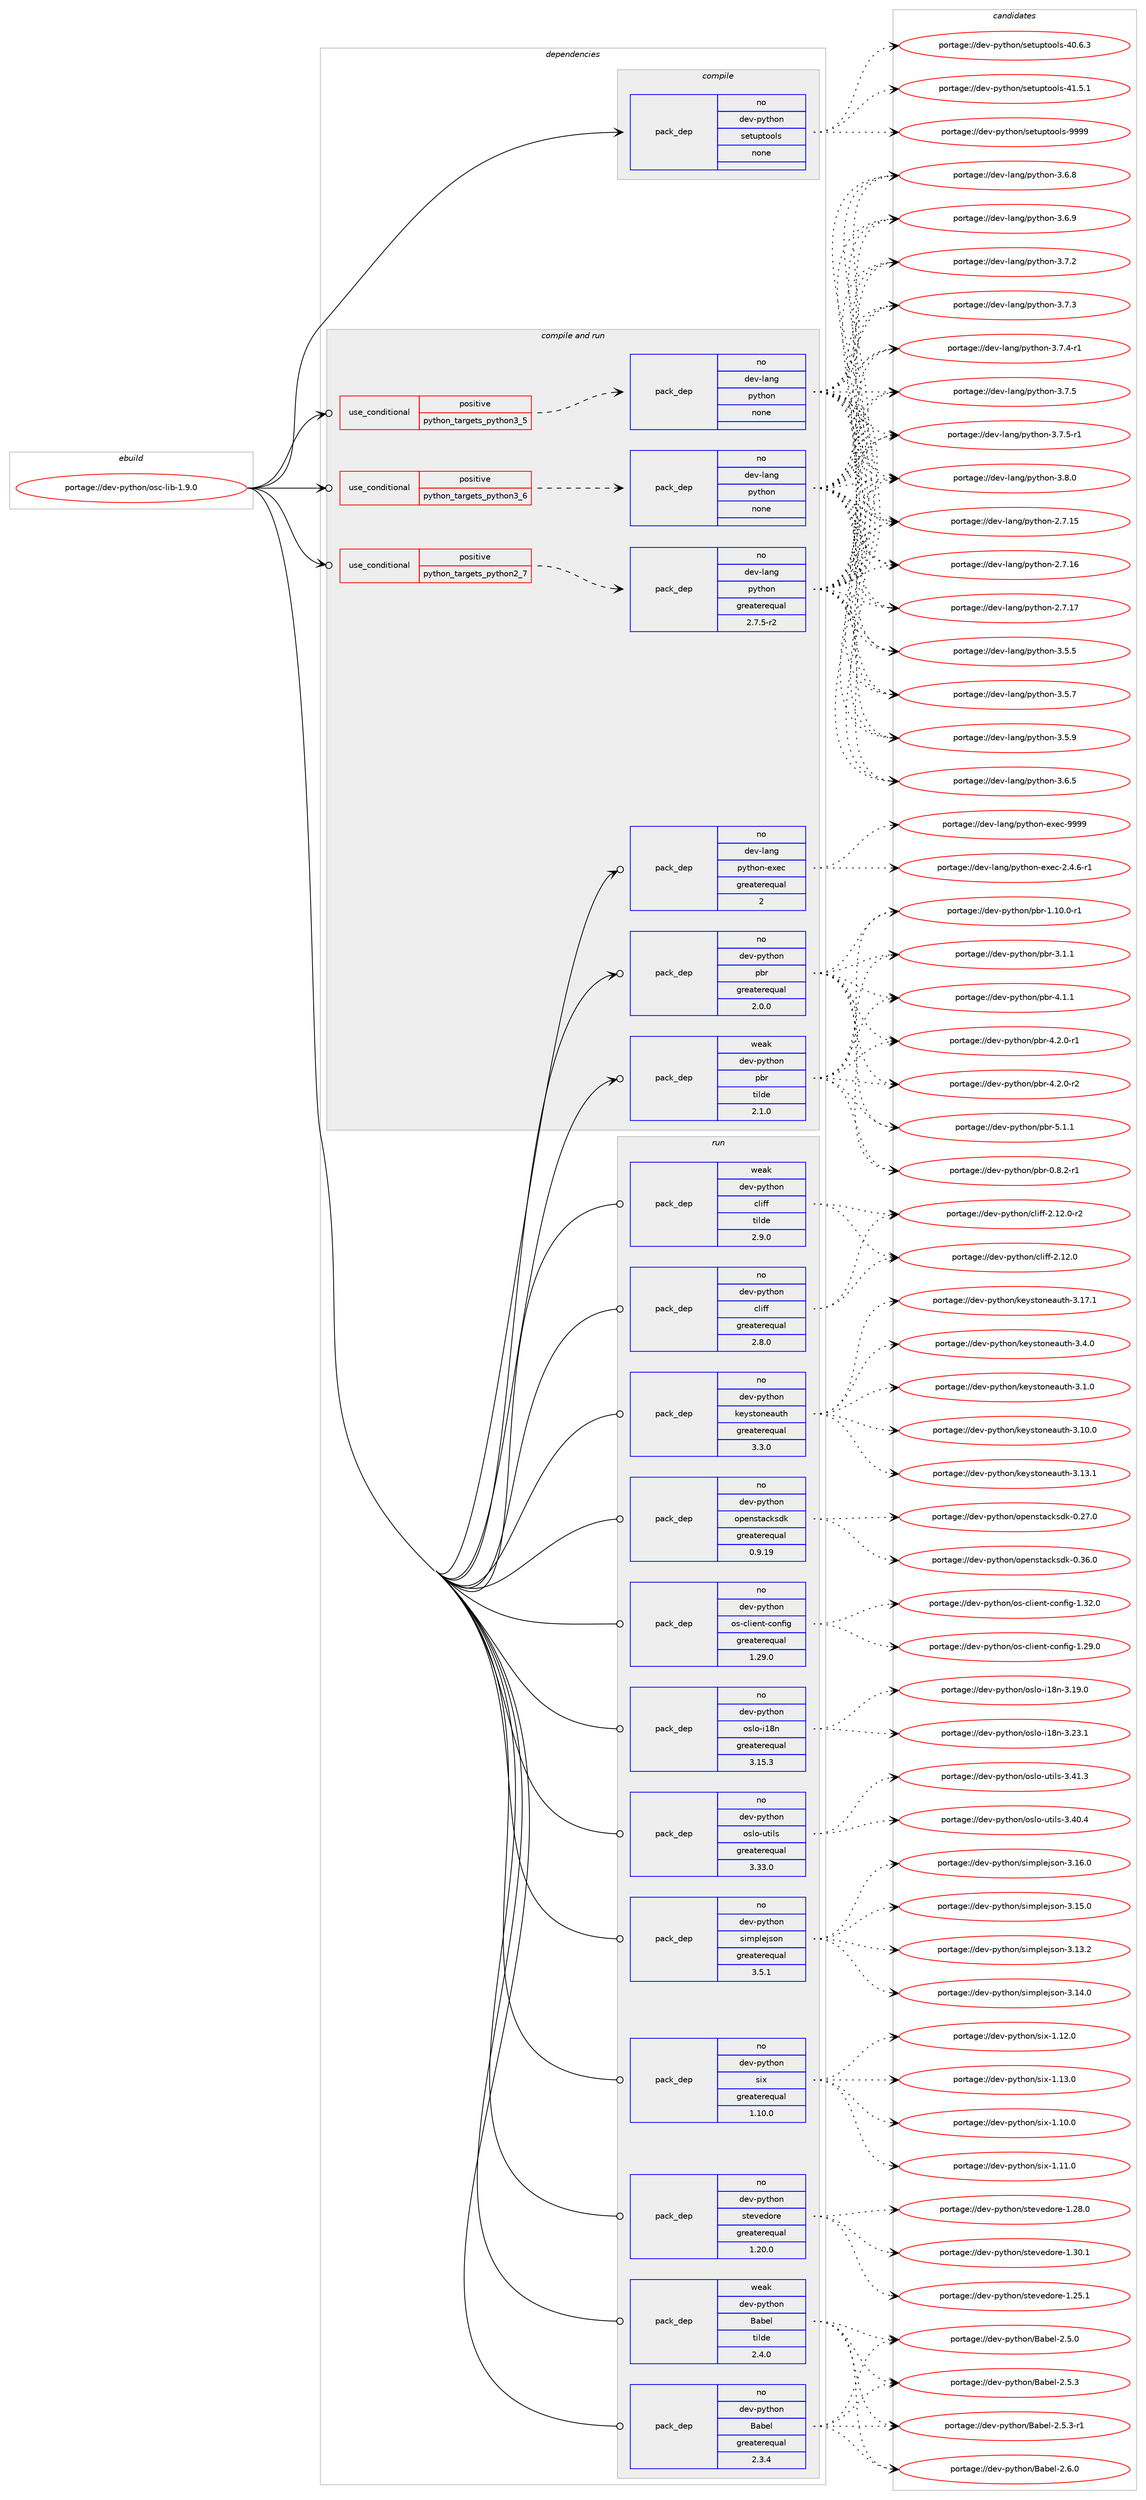 digraph prolog {

# *************
# Graph options
# *************

newrank=true;
concentrate=true;
compound=true;
graph [rankdir=LR,fontname=Helvetica,fontsize=10,ranksep=1.5];#, ranksep=2.5, nodesep=0.2];
edge  [arrowhead=vee];
node  [fontname=Helvetica,fontsize=10];

# **********
# The ebuild
# **********

subgraph cluster_leftcol {
color=gray;
rank=same;
label=<<i>ebuild</i>>;
id [label="portage://dev-python/osc-lib-1.9.0", color=red, width=4, href="../dev-python/osc-lib-1.9.0.svg"];
}

# ****************
# The dependencies
# ****************

subgraph cluster_midcol {
color=gray;
label=<<i>dependencies</i>>;
subgraph cluster_compile {
fillcolor="#eeeeee";
style=filled;
label=<<i>compile</i>>;
subgraph pack117120 {
dependency153430 [label=<<TABLE BORDER="0" CELLBORDER="1" CELLSPACING="0" CELLPADDING="4" WIDTH="220"><TR><TD ROWSPAN="6" CELLPADDING="30">pack_dep</TD></TR><TR><TD WIDTH="110">no</TD></TR><TR><TD>dev-python</TD></TR><TR><TD>setuptools</TD></TR><TR><TD>none</TD></TR><TR><TD></TD></TR></TABLE>>, shape=none, color=blue];
}
id:e -> dependency153430:w [weight=20,style="solid",arrowhead="vee"];
}
subgraph cluster_compileandrun {
fillcolor="#eeeeee";
style=filled;
label=<<i>compile and run</i>>;
subgraph cond32979 {
dependency153431 [label=<<TABLE BORDER="0" CELLBORDER="1" CELLSPACING="0" CELLPADDING="4"><TR><TD ROWSPAN="3" CELLPADDING="10">use_conditional</TD></TR><TR><TD>positive</TD></TR><TR><TD>python_targets_python2_7</TD></TR></TABLE>>, shape=none, color=red];
subgraph pack117121 {
dependency153432 [label=<<TABLE BORDER="0" CELLBORDER="1" CELLSPACING="0" CELLPADDING="4" WIDTH="220"><TR><TD ROWSPAN="6" CELLPADDING="30">pack_dep</TD></TR><TR><TD WIDTH="110">no</TD></TR><TR><TD>dev-lang</TD></TR><TR><TD>python</TD></TR><TR><TD>greaterequal</TD></TR><TR><TD>2.7.5-r2</TD></TR></TABLE>>, shape=none, color=blue];
}
dependency153431:e -> dependency153432:w [weight=20,style="dashed",arrowhead="vee"];
}
id:e -> dependency153431:w [weight=20,style="solid",arrowhead="odotvee"];
subgraph cond32980 {
dependency153433 [label=<<TABLE BORDER="0" CELLBORDER="1" CELLSPACING="0" CELLPADDING="4"><TR><TD ROWSPAN="3" CELLPADDING="10">use_conditional</TD></TR><TR><TD>positive</TD></TR><TR><TD>python_targets_python3_5</TD></TR></TABLE>>, shape=none, color=red];
subgraph pack117122 {
dependency153434 [label=<<TABLE BORDER="0" CELLBORDER="1" CELLSPACING="0" CELLPADDING="4" WIDTH="220"><TR><TD ROWSPAN="6" CELLPADDING="30">pack_dep</TD></TR><TR><TD WIDTH="110">no</TD></TR><TR><TD>dev-lang</TD></TR><TR><TD>python</TD></TR><TR><TD>none</TD></TR><TR><TD></TD></TR></TABLE>>, shape=none, color=blue];
}
dependency153433:e -> dependency153434:w [weight=20,style="dashed",arrowhead="vee"];
}
id:e -> dependency153433:w [weight=20,style="solid",arrowhead="odotvee"];
subgraph cond32981 {
dependency153435 [label=<<TABLE BORDER="0" CELLBORDER="1" CELLSPACING="0" CELLPADDING="4"><TR><TD ROWSPAN="3" CELLPADDING="10">use_conditional</TD></TR><TR><TD>positive</TD></TR><TR><TD>python_targets_python3_6</TD></TR></TABLE>>, shape=none, color=red];
subgraph pack117123 {
dependency153436 [label=<<TABLE BORDER="0" CELLBORDER="1" CELLSPACING="0" CELLPADDING="4" WIDTH="220"><TR><TD ROWSPAN="6" CELLPADDING="30">pack_dep</TD></TR><TR><TD WIDTH="110">no</TD></TR><TR><TD>dev-lang</TD></TR><TR><TD>python</TD></TR><TR><TD>none</TD></TR><TR><TD></TD></TR></TABLE>>, shape=none, color=blue];
}
dependency153435:e -> dependency153436:w [weight=20,style="dashed",arrowhead="vee"];
}
id:e -> dependency153435:w [weight=20,style="solid",arrowhead="odotvee"];
subgraph pack117124 {
dependency153437 [label=<<TABLE BORDER="0" CELLBORDER="1" CELLSPACING="0" CELLPADDING="4" WIDTH="220"><TR><TD ROWSPAN="6" CELLPADDING="30">pack_dep</TD></TR><TR><TD WIDTH="110">no</TD></TR><TR><TD>dev-lang</TD></TR><TR><TD>python-exec</TD></TR><TR><TD>greaterequal</TD></TR><TR><TD>2</TD></TR></TABLE>>, shape=none, color=blue];
}
id:e -> dependency153437:w [weight=20,style="solid",arrowhead="odotvee"];
subgraph pack117125 {
dependency153438 [label=<<TABLE BORDER="0" CELLBORDER="1" CELLSPACING="0" CELLPADDING="4" WIDTH="220"><TR><TD ROWSPAN="6" CELLPADDING="30">pack_dep</TD></TR><TR><TD WIDTH="110">no</TD></TR><TR><TD>dev-python</TD></TR><TR><TD>pbr</TD></TR><TR><TD>greaterequal</TD></TR><TR><TD>2.0.0</TD></TR></TABLE>>, shape=none, color=blue];
}
id:e -> dependency153438:w [weight=20,style="solid",arrowhead="odotvee"];
subgraph pack117126 {
dependency153439 [label=<<TABLE BORDER="0" CELLBORDER="1" CELLSPACING="0" CELLPADDING="4" WIDTH="220"><TR><TD ROWSPAN="6" CELLPADDING="30">pack_dep</TD></TR><TR><TD WIDTH="110">weak</TD></TR><TR><TD>dev-python</TD></TR><TR><TD>pbr</TD></TR><TR><TD>tilde</TD></TR><TR><TD>2.1.0</TD></TR></TABLE>>, shape=none, color=blue];
}
id:e -> dependency153439:w [weight=20,style="solid",arrowhead="odotvee"];
}
subgraph cluster_run {
fillcolor="#eeeeee";
style=filled;
label=<<i>run</i>>;
subgraph pack117127 {
dependency153440 [label=<<TABLE BORDER="0" CELLBORDER="1" CELLSPACING="0" CELLPADDING="4" WIDTH="220"><TR><TD ROWSPAN="6" CELLPADDING="30">pack_dep</TD></TR><TR><TD WIDTH="110">no</TD></TR><TR><TD>dev-python</TD></TR><TR><TD>Babel</TD></TR><TR><TD>greaterequal</TD></TR><TR><TD>2.3.4</TD></TR></TABLE>>, shape=none, color=blue];
}
id:e -> dependency153440:w [weight=20,style="solid",arrowhead="odot"];
subgraph pack117128 {
dependency153441 [label=<<TABLE BORDER="0" CELLBORDER="1" CELLSPACING="0" CELLPADDING="4" WIDTH="220"><TR><TD ROWSPAN="6" CELLPADDING="30">pack_dep</TD></TR><TR><TD WIDTH="110">no</TD></TR><TR><TD>dev-python</TD></TR><TR><TD>cliff</TD></TR><TR><TD>greaterequal</TD></TR><TR><TD>2.8.0</TD></TR></TABLE>>, shape=none, color=blue];
}
id:e -> dependency153441:w [weight=20,style="solid",arrowhead="odot"];
subgraph pack117129 {
dependency153442 [label=<<TABLE BORDER="0" CELLBORDER="1" CELLSPACING="0" CELLPADDING="4" WIDTH="220"><TR><TD ROWSPAN="6" CELLPADDING="30">pack_dep</TD></TR><TR><TD WIDTH="110">no</TD></TR><TR><TD>dev-python</TD></TR><TR><TD>keystoneauth</TD></TR><TR><TD>greaterequal</TD></TR><TR><TD>3.3.0</TD></TR></TABLE>>, shape=none, color=blue];
}
id:e -> dependency153442:w [weight=20,style="solid",arrowhead="odot"];
subgraph pack117130 {
dependency153443 [label=<<TABLE BORDER="0" CELLBORDER="1" CELLSPACING="0" CELLPADDING="4" WIDTH="220"><TR><TD ROWSPAN="6" CELLPADDING="30">pack_dep</TD></TR><TR><TD WIDTH="110">no</TD></TR><TR><TD>dev-python</TD></TR><TR><TD>openstacksdk</TD></TR><TR><TD>greaterequal</TD></TR><TR><TD>0.9.19</TD></TR></TABLE>>, shape=none, color=blue];
}
id:e -> dependency153443:w [weight=20,style="solid",arrowhead="odot"];
subgraph pack117131 {
dependency153444 [label=<<TABLE BORDER="0" CELLBORDER="1" CELLSPACING="0" CELLPADDING="4" WIDTH="220"><TR><TD ROWSPAN="6" CELLPADDING="30">pack_dep</TD></TR><TR><TD WIDTH="110">no</TD></TR><TR><TD>dev-python</TD></TR><TR><TD>os-client-config</TD></TR><TR><TD>greaterequal</TD></TR><TR><TD>1.29.0</TD></TR></TABLE>>, shape=none, color=blue];
}
id:e -> dependency153444:w [weight=20,style="solid",arrowhead="odot"];
subgraph pack117132 {
dependency153445 [label=<<TABLE BORDER="0" CELLBORDER="1" CELLSPACING="0" CELLPADDING="4" WIDTH="220"><TR><TD ROWSPAN="6" CELLPADDING="30">pack_dep</TD></TR><TR><TD WIDTH="110">no</TD></TR><TR><TD>dev-python</TD></TR><TR><TD>oslo-i18n</TD></TR><TR><TD>greaterequal</TD></TR><TR><TD>3.15.3</TD></TR></TABLE>>, shape=none, color=blue];
}
id:e -> dependency153445:w [weight=20,style="solid",arrowhead="odot"];
subgraph pack117133 {
dependency153446 [label=<<TABLE BORDER="0" CELLBORDER="1" CELLSPACING="0" CELLPADDING="4" WIDTH="220"><TR><TD ROWSPAN="6" CELLPADDING="30">pack_dep</TD></TR><TR><TD WIDTH="110">no</TD></TR><TR><TD>dev-python</TD></TR><TR><TD>oslo-utils</TD></TR><TR><TD>greaterequal</TD></TR><TR><TD>3.33.0</TD></TR></TABLE>>, shape=none, color=blue];
}
id:e -> dependency153446:w [weight=20,style="solid",arrowhead="odot"];
subgraph pack117134 {
dependency153447 [label=<<TABLE BORDER="0" CELLBORDER="1" CELLSPACING="0" CELLPADDING="4" WIDTH="220"><TR><TD ROWSPAN="6" CELLPADDING="30">pack_dep</TD></TR><TR><TD WIDTH="110">no</TD></TR><TR><TD>dev-python</TD></TR><TR><TD>simplejson</TD></TR><TR><TD>greaterequal</TD></TR><TR><TD>3.5.1</TD></TR></TABLE>>, shape=none, color=blue];
}
id:e -> dependency153447:w [weight=20,style="solid",arrowhead="odot"];
subgraph pack117135 {
dependency153448 [label=<<TABLE BORDER="0" CELLBORDER="1" CELLSPACING="0" CELLPADDING="4" WIDTH="220"><TR><TD ROWSPAN="6" CELLPADDING="30">pack_dep</TD></TR><TR><TD WIDTH="110">no</TD></TR><TR><TD>dev-python</TD></TR><TR><TD>six</TD></TR><TR><TD>greaterequal</TD></TR><TR><TD>1.10.0</TD></TR></TABLE>>, shape=none, color=blue];
}
id:e -> dependency153448:w [weight=20,style="solid",arrowhead="odot"];
subgraph pack117136 {
dependency153449 [label=<<TABLE BORDER="0" CELLBORDER="1" CELLSPACING="0" CELLPADDING="4" WIDTH="220"><TR><TD ROWSPAN="6" CELLPADDING="30">pack_dep</TD></TR><TR><TD WIDTH="110">no</TD></TR><TR><TD>dev-python</TD></TR><TR><TD>stevedore</TD></TR><TR><TD>greaterequal</TD></TR><TR><TD>1.20.0</TD></TR></TABLE>>, shape=none, color=blue];
}
id:e -> dependency153449:w [weight=20,style="solid",arrowhead="odot"];
subgraph pack117137 {
dependency153450 [label=<<TABLE BORDER="0" CELLBORDER="1" CELLSPACING="0" CELLPADDING="4" WIDTH="220"><TR><TD ROWSPAN="6" CELLPADDING="30">pack_dep</TD></TR><TR><TD WIDTH="110">weak</TD></TR><TR><TD>dev-python</TD></TR><TR><TD>Babel</TD></TR><TR><TD>tilde</TD></TR><TR><TD>2.4.0</TD></TR></TABLE>>, shape=none, color=blue];
}
id:e -> dependency153450:w [weight=20,style="solid",arrowhead="odot"];
subgraph pack117138 {
dependency153451 [label=<<TABLE BORDER="0" CELLBORDER="1" CELLSPACING="0" CELLPADDING="4" WIDTH="220"><TR><TD ROWSPAN="6" CELLPADDING="30">pack_dep</TD></TR><TR><TD WIDTH="110">weak</TD></TR><TR><TD>dev-python</TD></TR><TR><TD>cliff</TD></TR><TR><TD>tilde</TD></TR><TR><TD>2.9.0</TD></TR></TABLE>>, shape=none, color=blue];
}
id:e -> dependency153451:w [weight=20,style="solid",arrowhead="odot"];
}
}

# **************
# The candidates
# **************

subgraph cluster_choices {
rank=same;
color=gray;
label=<<i>candidates</i>>;

subgraph choice117120 {
color=black;
nodesep=1;
choiceportage100101118451121211161041111104711510111611711211611111110811545524846544651 [label="portage://dev-python/setuptools-40.6.3", color=red, width=4,href="../dev-python/setuptools-40.6.3.svg"];
choiceportage100101118451121211161041111104711510111611711211611111110811545524946534649 [label="portage://dev-python/setuptools-41.5.1", color=red, width=4,href="../dev-python/setuptools-41.5.1.svg"];
choiceportage10010111845112121116104111110471151011161171121161111111081154557575757 [label="portage://dev-python/setuptools-9999", color=red, width=4,href="../dev-python/setuptools-9999.svg"];
dependency153430:e -> choiceportage100101118451121211161041111104711510111611711211611111110811545524846544651:w [style=dotted,weight="100"];
dependency153430:e -> choiceportage100101118451121211161041111104711510111611711211611111110811545524946534649:w [style=dotted,weight="100"];
dependency153430:e -> choiceportage10010111845112121116104111110471151011161171121161111111081154557575757:w [style=dotted,weight="100"];
}
subgraph choice117121 {
color=black;
nodesep=1;
choiceportage10010111845108971101034711212111610411111045504655464953 [label="portage://dev-lang/python-2.7.15", color=red, width=4,href="../dev-lang/python-2.7.15.svg"];
choiceportage10010111845108971101034711212111610411111045504655464954 [label="portage://dev-lang/python-2.7.16", color=red, width=4,href="../dev-lang/python-2.7.16.svg"];
choiceportage10010111845108971101034711212111610411111045504655464955 [label="portage://dev-lang/python-2.7.17", color=red, width=4,href="../dev-lang/python-2.7.17.svg"];
choiceportage100101118451089711010347112121116104111110455146534653 [label="portage://dev-lang/python-3.5.5", color=red, width=4,href="../dev-lang/python-3.5.5.svg"];
choiceportage100101118451089711010347112121116104111110455146534655 [label="portage://dev-lang/python-3.5.7", color=red, width=4,href="../dev-lang/python-3.5.7.svg"];
choiceportage100101118451089711010347112121116104111110455146534657 [label="portage://dev-lang/python-3.5.9", color=red, width=4,href="../dev-lang/python-3.5.9.svg"];
choiceportage100101118451089711010347112121116104111110455146544653 [label="portage://dev-lang/python-3.6.5", color=red, width=4,href="../dev-lang/python-3.6.5.svg"];
choiceportage100101118451089711010347112121116104111110455146544656 [label="portage://dev-lang/python-3.6.8", color=red, width=4,href="../dev-lang/python-3.6.8.svg"];
choiceportage100101118451089711010347112121116104111110455146544657 [label="portage://dev-lang/python-3.6.9", color=red, width=4,href="../dev-lang/python-3.6.9.svg"];
choiceportage100101118451089711010347112121116104111110455146554650 [label="portage://dev-lang/python-3.7.2", color=red, width=4,href="../dev-lang/python-3.7.2.svg"];
choiceportage100101118451089711010347112121116104111110455146554651 [label="portage://dev-lang/python-3.7.3", color=red, width=4,href="../dev-lang/python-3.7.3.svg"];
choiceportage1001011184510897110103471121211161041111104551465546524511449 [label="portage://dev-lang/python-3.7.4-r1", color=red, width=4,href="../dev-lang/python-3.7.4-r1.svg"];
choiceportage100101118451089711010347112121116104111110455146554653 [label="portage://dev-lang/python-3.7.5", color=red, width=4,href="../dev-lang/python-3.7.5.svg"];
choiceportage1001011184510897110103471121211161041111104551465546534511449 [label="portage://dev-lang/python-3.7.5-r1", color=red, width=4,href="../dev-lang/python-3.7.5-r1.svg"];
choiceportage100101118451089711010347112121116104111110455146564648 [label="portage://dev-lang/python-3.8.0", color=red, width=4,href="../dev-lang/python-3.8.0.svg"];
dependency153432:e -> choiceportage10010111845108971101034711212111610411111045504655464953:w [style=dotted,weight="100"];
dependency153432:e -> choiceportage10010111845108971101034711212111610411111045504655464954:w [style=dotted,weight="100"];
dependency153432:e -> choiceportage10010111845108971101034711212111610411111045504655464955:w [style=dotted,weight="100"];
dependency153432:e -> choiceportage100101118451089711010347112121116104111110455146534653:w [style=dotted,weight="100"];
dependency153432:e -> choiceportage100101118451089711010347112121116104111110455146534655:w [style=dotted,weight="100"];
dependency153432:e -> choiceportage100101118451089711010347112121116104111110455146534657:w [style=dotted,weight="100"];
dependency153432:e -> choiceportage100101118451089711010347112121116104111110455146544653:w [style=dotted,weight="100"];
dependency153432:e -> choiceportage100101118451089711010347112121116104111110455146544656:w [style=dotted,weight="100"];
dependency153432:e -> choiceportage100101118451089711010347112121116104111110455146544657:w [style=dotted,weight="100"];
dependency153432:e -> choiceportage100101118451089711010347112121116104111110455146554650:w [style=dotted,weight="100"];
dependency153432:e -> choiceportage100101118451089711010347112121116104111110455146554651:w [style=dotted,weight="100"];
dependency153432:e -> choiceportage1001011184510897110103471121211161041111104551465546524511449:w [style=dotted,weight="100"];
dependency153432:e -> choiceportage100101118451089711010347112121116104111110455146554653:w [style=dotted,weight="100"];
dependency153432:e -> choiceportage1001011184510897110103471121211161041111104551465546534511449:w [style=dotted,weight="100"];
dependency153432:e -> choiceportage100101118451089711010347112121116104111110455146564648:w [style=dotted,weight="100"];
}
subgraph choice117122 {
color=black;
nodesep=1;
choiceportage10010111845108971101034711212111610411111045504655464953 [label="portage://dev-lang/python-2.7.15", color=red, width=4,href="../dev-lang/python-2.7.15.svg"];
choiceportage10010111845108971101034711212111610411111045504655464954 [label="portage://dev-lang/python-2.7.16", color=red, width=4,href="../dev-lang/python-2.7.16.svg"];
choiceportage10010111845108971101034711212111610411111045504655464955 [label="portage://dev-lang/python-2.7.17", color=red, width=4,href="../dev-lang/python-2.7.17.svg"];
choiceportage100101118451089711010347112121116104111110455146534653 [label="portage://dev-lang/python-3.5.5", color=red, width=4,href="../dev-lang/python-3.5.5.svg"];
choiceportage100101118451089711010347112121116104111110455146534655 [label="portage://dev-lang/python-3.5.7", color=red, width=4,href="../dev-lang/python-3.5.7.svg"];
choiceportage100101118451089711010347112121116104111110455146534657 [label="portage://dev-lang/python-3.5.9", color=red, width=4,href="../dev-lang/python-3.5.9.svg"];
choiceportage100101118451089711010347112121116104111110455146544653 [label="portage://dev-lang/python-3.6.5", color=red, width=4,href="../dev-lang/python-3.6.5.svg"];
choiceportage100101118451089711010347112121116104111110455146544656 [label="portage://dev-lang/python-3.6.8", color=red, width=4,href="../dev-lang/python-3.6.8.svg"];
choiceportage100101118451089711010347112121116104111110455146544657 [label="portage://dev-lang/python-3.6.9", color=red, width=4,href="../dev-lang/python-3.6.9.svg"];
choiceportage100101118451089711010347112121116104111110455146554650 [label="portage://dev-lang/python-3.7.2", color=red, width=4,href="../dev-lang/python-3.7.2.svg"];
choiceportage100101118451089711010347112121116104111110455146554651 [label="portage://dev-lang/python-3.7.3", color=red, width=4,href="../dev-lang/python-3.7.3.svg"];
choiceportage1001011184510897110103471121211161041111104551465546524511449 [label="portage://dev-lang/python-3.7.4-r1", color=red, width=4,href="../dev-lang/python-3.7.4-r1.svg"];
choiceportage100101118451089711010347112121116104111110455146554653 [label="portage://dev-lang/python-3.7.5", color=red, width=4,href="../dev-lang/python-3.7.5.svg"];
choiceportage1001011184510897110103471121211161041111104551465546534511449 [label="portage://dev-lang/python-3.7.5-r1", color=red, width=4,href="../dev-lang/python-3.7.5-r1.svg"];
choiceportage100101118451089711010347112121116104111110455146564648 [label="portage://dev-lang/python-3.8.0", color=red, width=4,href="../dev-lang/python-3.8.0.svg"];
dependency153434:e -> choiceportage10010111845108971101034711212111610411111045504655464953:w [style=dotted,weight="100"];
dependency153434:e -> choiceportage10010111845108971101034711212111610411111045504655464954:w [style=dotted,weight="100"];
dependency153434:e -> choiceportage10010111845108971101034711212111610411111045504655464955:w [style=dotted,weight="100"];
dependency153434:e -> choiceportage100101118451089711010347112121116104111110455146534653:w [style=dotted,weight="100"];
dependency153434:e -> choiceportage100101118451089711010347112121116104111110455146534655:w [style=dotted,weight="100"];
dependency153434:e -> choiceportage100101118451089711010347112121116104111110455146534657:w [style=dotted,weight="100"];
dependency153434:e -> choiceportage100101118451089711010347112121116104111110455146544653:w [style=dotted,weight="100"];
dependency153434:e -> choiceportage100101118451089711010347112121116104111110455146544656:w [style=dotted,weight="100"];
dependency153434:e -> choiceportage100101118451089711010347112121116104111110455146544657:w [style=dotted,weight="100"];
dependency153434:e -> choiceportage100101118451089711010347112121116104111110455146554650:w [style=dotted,weight="100"];
dependency153434:e -> choiceportage100101118451089711010347112121116104111110455146554651:w [style=dotted,weight="100"];
dependency153434:e -> choiceportage1001011184510897110103471121211161041111104551465546524511449:w [style=dotted,weight="100"];
dependency153434:e -> choiceportage100101118451089711010347112121116104111110455146554653:w [style=dotted,weight="100"];
dependency153434:e -> choiceportage1001011184510897110103471121211161041111104551465546534511449:w [style=dotted,weight="100"];
dependency153434:e -> choiceportage100101118451089711010347112121116104111110455146564648:w [style=dotted,weight="100"];
}
subgraph choice117123 {
color=black;
nodesep=1;
choiceportage10010111845108971101034711212111610411111045504655464953 [label="portage://dev-lang/python-2.7.15", color=red, width=4,href="../dev-lang/python-2.7.15.svg"];
choiceportage10010111845108971101034711212111610411111045504655464954 [label="portage://dev-lang/python-2.7.16", color=red, width=4,href="../dev-lang/python-2.7.16.svg"];
choiceportage10010111845108971101034711212111610411111045504655464955 [label="portage://dev-lang/python-2.7.17", color=red, width=4,href="../dev-lang/python-2.7.17.svg"];
choiceportage100101118451089711010347112121116104111110455146534653 [label="portage://dev-lang/python-3.5.5", color=red, width=4,href="../dev-lang/python-3.5.5.svg"];
choiceportage100101118451089711010347112121116104111110455146534655 [label="portage://dev-lang/python-3.5.7", color=red, width=4,href="../dev-lang/python-3.5.7.svg"];
choiceportage100101118451089711010347112121116104111110455146534657 [label="portage://dev-lang/python-3.5.9", color=red, width=4,href="../dev-lang/python-3.5.9.svg"];
choiceportage100101118451089711010347112121116104111110455146544653 [label="portage://dev-lang/python-3.6.5", color=red, width=4,href="../dev-lang/python-3.6.5.svg"];
choiceportage100101118451089711010347112121116104111110455146544656 [label="portage://dev-lang/python-3.6.8", color=red, width=4,href="../dev-lang/python-3.6.8.svg"];
choiceportage100101118451089711010347112121116104111110455146544657 [label="portage://dev-lang/python-3.6.9", color=red, width=4,href="../dev-lang/python-3.6.9.svg"];
choiceportage100101118451089711010347112121116104111110455146554650 [label="portage://dev-lang/python-3.7.2", color=red, width=4,href="../dev-lang/python-3.7.2.svg"];
choiceportage100101118451089711010347112121116104111110455146554651 [label="portage://dev-lang/python-3.7.3", color=red, width=4,href="../dev-lang/python-3.7.3.svg"];
choiceportage1001011184510897110103471121211161041111104551465546524511449 [label="portage://dev-lang/python-3.7.4-r1", color=red, width=4,href="../dev-lang/python-3.7.4-r1.svg"];
choiceportage100101118451089711010347112121116104111110455146554653 [label="portage://dev-lang/python-3.7.5", color=red, width=4,href="../dev-lang/python-3.7.5.svg"];
choiceportage1001011184510897110103471121211161041111104551465546534511449 [label="portage://dev-lang/python-3.7.5-r1", color=red, width=4,href="../dev-lang/python-3.7.5-r1.svg"];
choiceportage100101118451089711010347112121116104111110455146564648 [label="portage://dev-lang/python-3.8.0", color=red, width=4,href="../dev-lang/python-3.8.0.svg"];
dependency153436:e -> choiceportage10010111845108971101034711212111610411111045504655464953:w [style=dotted,weight="100"];
dependency153436:e -> choiceportage10010111845108971101034711212111610411111045504655464954:w [style=dotted,weight="100"];
dependency153436:e -> choiceportage10010111845108971101034711212111610411111045504655464955:w [style=dotted,weight="100"];
dependency153436:e -> choiceportage100101118451089711010347112121116104111110455146534653:w [style=dotted,weight="100"];
dependency153436:e -> choiceportage100101118451089711010347112121116104111110455146534655:w [style=dotted,weight="100"];
dependency153436:e -> choiceportage100101118451089711010347112121116104111110455146534657:w [style=dotted,weight="100"];
dependency153436:e -> choiceportage100101118451089711010347112121116104111110455146544653:w [style=dotted,weight="100"];
dependency153436:e -> choiceportage100101118451089711010347112121116104111110455146544656:w [style=dotted,weight="100"];
dependency153436:e -> choiceportage100101118451089711010347112121116104111110455146544657:w [style=dotted,weight="100"];
dependency153436:e -> choiceportage100101118451089711010347112121116104111110455146554650:w [style=dotted,weight="100"];
dependency153436:e -> choiceportage100101118451089711010347112121116104111110455146554651:w [style=dotted,weight="100"];
dependency153436:e -> choiceportage1001011184510897110103471121211161041111104551465546524511449:w [style=dotted,weight="100"];
dependency153436:e -> choiceportage100101118451089711010347112121116104111110455146554653:w [style=dotted,weight="100"];
dependency153436:e -> choiceportage1001011184510897110103471121211161041111104551465546534511449:w [style=dotted,weight="100"];
dependency153436:e -> choiceportage100101118451089711010347112121116104111110455146564648:w [style=dotted,weight="100"];
}
subgraph choice117124 {
color=black;
nodesep=1;
choiceportage10010111845108971101034711212111610411111045101120101994550465246544511449 [label="portage://dev-lang/python-exec-2.4.6-r1", color=red, width=4,href="../dev-lang/python-exec-2.4.6-r1.svg"];
choiceportage10010111845108971101034711212111610411111045101120101994557575757 [label="portage://dev-lang/python-exec-9999", color=red, width=4,href="../dev-lang/python-exec-9999.svg"];
dependency153437:e -> choiceportage10010111845108971101034711212111610411111045101120101994550465246544511449:w [style=dotted,weight="100"];
dependency153437:e -> choiceportage10010111845108971101034711212111610411111045101120101994557575757:w [style=dotted,weight="100"];
}
subgraph choice117125 {
color=black;
nodesep=1;
choiceportage1001011184511212111610411111047112981144548465646504511449 [label="portage://dev-python/pbr-0.8.2-r1", color=red, width=4,href="../dev-python/pbr-0.8.2-r1.svg"];
choiceportage100101118451121211161041111104711298114454946494846484511449 [label="portage://dev-python/pbr-1.10.0-r1", color=red, width=4,href="../dev-python/pbr-1.10.0-r1.svg"];
choiceportage100101118451121211161041111104711298114455146494649 [label="portage://dev-python/pbr-3.1.1", color=red, width=4,href="../dev-python/pbr-3.1.1.svg"];
choiceportage100101118451121211161041111104711298114455246494649 [label="portage://dev-python/pbr-4.1.1", color=red, width=4,href="../dev-python/pbr-4.1.1.svg"];
choiceportage1001011184511212111610411111047112981144552465046484511449 [label="portage://dev-python/pbr-4.2.0-r1", color=red, width=4,href="../dev-python/pbr-4.2.0-r1.svg"];
choiceportage1001011184511212111610411111047112981144552465046484511450 [label="portage://dev-python/pbr-4.2.0-r2", color=red, width=4,href="../dev-python/pbr-4.2.0-r2.svg"];
choiceportage100101118451121211161041111104711298114455346494649 [label="portage://dev-python/pbr-5.1.1", color=red, width=4,href="../dev-python/pbr-5.1.1.svg"];
dependency153438:e -> choiceportage1001011184511212111610411111047112981144548465646504511449:w [style=dotted,weight="100"];
dependency153438:e -> choiceportage100101118451121211161041111104711298114454946494846484511449:w [style=dotted,weight="100"];
dependency153438:e -> choiceportage100101118451121211161041111104711298114455146494649:w [style=dotted,weight="100"];
dependency153438:e -> choiceportage100101118451121211161041111104711298114455246494649:w [style=dotted,weight="100"];
dependency153438:e -> choiceportage1001011184511212111610411111047112981144552465046484511449:w [style=dotted,weight="100"];
dependency153438:e -> choiceportage1001011184511212111610411111047112981144552465046484511450:w [style=dotted,weight="100"];
dependency153438:e -> choiceportage100101118451121211161041111104711298114455346494649:w [style=dotted,weight="100"];
}
subgraph choice117126 {
color=black;
nodesep=1;
choiceportage1001011184511212111610411111047112981144548465646504511449 [label="portage://dev-python/pbr-0.8.2-r1", color=red, width=4,href="../dev-python/pbr-0.8.2-r1.svg"];
choiceportage100101118451121211161041111104711298114454946494846484511449 [label="portage://dev-python/pbr-1.10.0-r1", color=red, width=4,href="../dev-python/pbr-1.10.0-r1.svg"];
choiceportage100101118451121211161041111104711298114455146494649 [label="portage://dev-python/pbr-3.1.1", color=red, width=4,href="../dev-python/pbr-3.1.1.svg"];
choiceportage100101118451121211161041111104711298114455246494649 [label="portage://dev-python/pbr-4.1.1", color=red, width=4,href="../dev-python/pbr-4.1.1.svg"];
choiceportage1001011184511212111610411111047112981144552465046484511449 [label="portage://dev-python/pbr-4.2.0-r1", color=red, width=4,href="../dev-python/pbr-4.2.0-r1.svg"];
choiceportage1001011184511212111610411111047112981144552465046484511450 [label="portage://dev-python/pbr-4.2.0-r2", color=red, width=4,href="../dev-python/pbr-4.2.0-r2.svg"];
choiceportage100101118451121211161041111104711298114455346494649 [label="portage://dev-python/pbr-5.1.1", color=red, width=4,href="../dev-python/pbr-5.1.1.svg"];
dependency153439:e -> choiceportage1001011184511212111610411111047112981144548465646504511449:w [style=dotted,weight="100"];
dependency153439:e -> choiceportage100101118451121211161041111104711298114454946494846484511449:w [style=dotted,weight="100"];
dependency153439:e -> choiceportage100101118451121211161041111104711298114455146494649:w [style=dotted,weight="100"];
dependency153439:e -> choiceportage100101118451121211161041111104711298114455246494649:w [style=dotted,weight="100"];
dependency153439:e -> choiceportage1001011184511212111610411111047112981144552465046484511449:w [style=dotted,weight="100"];
dependency153439:e -> choiceportage1001011184511212111610411111047112981144552465046484511450:w [style=dotted,weight="100"];
dependency153439:e -> choiceportage100101118451121211161041111104711298114455346494649:w [style=dotted,weight="100"];
}
subgraph choice117127 {
color=black;
nodesep=1;
choiceportage1001011184511212111610411111047669798101108455046534648 [label="portage://dev-python/Babel-2.5.0", color=red, width=4,href="../dev-python/Babel-2.5.0.svg"];
choiceportage1001011184511212111610411111047669798101108455046534651 [label="portage://dev-python/Babel-2.5.3", color=red, width=4,href="../dev-python/Babel-2.5.3.svg"];
choiceportage10010111845112121116104111110476697981011084550465346514511449 [label="portage://dev-python/Babel-2.5.3-r1", color=red, width=4,href="../dev-python/Babel-2.5.3-r1.svg"];
choiceportage1001011184511212111610411111047669798101108455046544648 [label="portage://dev-python/Babel-2.6.0", color=red, width=4,href="../dev-python/Babel-2.6.0.svg"];
dependency153440:e -> choiceportage1001011184511212111610411111047669798101108455046534648:w [style=dotted,weight="100"];
dependency153440:e -> choiceportage1001011184511212111610411111047669798101108455046534651:w [style=dotted,weight="100"];
dependency153440:e -> choiceportage10010111845112121116104111110476697981011084550465346514511449:w [style=dotted,weight="100"];
dependency153440:e -> choiceportage1001011184511212111610411111047669798101108455046544648:w [style=dotted,weight="100"];
}
subgraph choice117128 {
color=black;
nodesep=1;
choiceportage10010111845112121116104111110479910810510210245504649504648 [label="portage://dev-python/cliff-2.12.0", color=red, width=4,href="../dev-python/cliff-2.12.0.svg"];
choiceportage100101118451121211161041111104799108105102102455046495046484511450 [label="portage://dev-python/cliff-2.12.0-r2", color=red, width=4,href="../dev-python/cliff-2.12.0-r2.svg"];
dependency153441:e -> choiceportage10010111845112121116104111110479910810510210245504649504648:w [style=dotted,weight="100"];
dependency153441:e -> choiceportage100101118451121211161041111104799108105102102455046495046484511450:w [style=dotted,weight="100"];
}
subgraph choice117129 {
color=black;
nodesep=1;
choiceportage100101118451121211161041111104710710112111511611111010197117116104455146494648 [label="portage://dev-python/keystoneauth-3.1.0", color=red, width=4,href="../dev-python/keystoneauth-3.1.0.svg"];
choiceportage10010111845112121116104111110471071011211151161111101019711711610445514649484648 [label="portage://dev-python/keystoneauth-3.10.0", color=red, width=4,href="../dev-python/keystoneauth-3.10.0.svg"];
choiceportage10010111845112121116104111110471071011211151161111101019711711610445514649514649 [label="portage://dev-python/keystoneauth-3.13.1", color=red, width=4,href="../dev-python/keystoneauth-3.13.1.svg"];
choiceportage10010111845112121116104111110471071011211151161111101019711711610445514649554649 [label="portage://dev-python/keystoneauth-3.17.1", color=red, width=4,href="../dev-python/keystoneauth-3.17.1.svg"];
choiceportage100101118451121211161041111104710710112111511611111010197117116104455146524648 [label="portage://dev-python/keystoneauth-3.4.0", color=red, width=4,href="../dev-python/keystoneauth-3.4.0.svg"];
dependency153442:e -> choiceportage100101118451121211161041111104710710112111511611111010197117116104455146494648:w [style=dotted,weight="100"];
dependency153442:e -> choiceportage10010111845112121116104111110471071011211151161111101019711711610445514649484648:w [style=dotted,weight="100"];
dependency153442:e -> choiceportage10010111845112121116104111110471071011211151161111101019711711610445514649514649:w [style=dotted,weight="100"];
dependency153442:e -> choiceportage10010111845112121116104111110471071011211151161111101019711711610445514649554649:w [style=dotted,weight="100"];
dependency153442:e -> choiceportage100101118451121211161041111104710710112111511611111010197117116104455146524648:w [style=dotted,weight="100"];
}
subgraph choice117130 {
color=black;
nodesep=1;
choiceportage1001011184511212111610411111047111112101110115116979910711510010745484650554648 [label="portage://dev-python/openstacksdk-0.27.0", color=red, width=4,href="../dev-python/openstacksdk-0.27.0.svg"];
choiceportage1001011184511212111610411111047111112101110115116979910711510010745484651544648 [label="portage://dev-python/openstacksdk-0.36.0", color=red, width=4,href="../dev-python/openstacksdk-0.36.0.svg"];
dependency153443:e -> choiceportage1001011184511212111610411111047111112101110115116979910711510010745484650554648:w [style=dotted,weight="100"];
dependency153443:e -> choiceportage1001011184511212111610411111047111112101110115116979910711510010745484651544648:w [style=dotted,weight="100"];
}
subgraph choice117131 {
color=black;
nodesep=1;
choiceportage10010111845112121116104111110471111154599108105101110116459911111010210510345494650574648 [label="portage://dev-python/os-client-config-1.29.0", color=red, width=4,href="../dev-python/os-client-config-1.29.0.svg"];
choiceportage10010111845112121116104111110471111154599108105101110116459911111010210510345494651504648 [label="portage://dev-python/os-client-config-1.32.0", color=red, width=4,href="../dev-python/os-client-config-1.32.0.svg"];
dependency153444:e -> choiceportage10010111845112121116104111110471111154599108105101110116459911111010210510345494650574648:w [style=dotted,weight="100"];
dependency153444:e -> choiceportage10010111845112121116104111110471111154599108105101110116459911111010210510345494651504648:w [style=dotted,weight="100"];
}
subgraph choice117132 {
color=black;
nodesep=1;
choiceportage100101118451121211161041111104711111510811145105495611045514649574648 [label="portage://dev-python/oslo-i18n-3.19.0", color=red, width=4,href="../dev-python/oslo-i18n-3.19.0.svg"];
choiceportage100101118451121211161041111104711111510811145105495611045514650514649 [label="portage://dev-python/oslo-i18n-3.23.1", color=red, width=4,href="../dev-python/oslo-i18n-3.23.1.svg"];
dependency153445:e -> choiceportage100101118451121211161041111104711111510811145105495611045514649574648:w [style=dotted,weight="100"];
dependency153445:e -> choiceportage100101118451121211161041111104711111510811145105495611045514650514649:w [style=dotted,weight="100"];
}
subgraph choice117133 {
color=black;
nodesep=1;
choiceportage10010111845112121116104111110471111151081114511711610510811545514652484652 [label="portage://dev-python/oslo-utils-3.40.4", color=red, width=4,href="../dev-python/oslo-utils-3.40.4.svg"];
choiceportage10010111845112121116104111110471111151081114511711610510811545514652494651 [label="portage://dev-python/oslo-utils-3.41.3", color=red, width=4,href="../dev-python/oslo-utils-3.41.3.svg"];
dependency153446:e -> choiceportage10010111845112121116104111110471111151081114511711610510811545514652484652:w [style=dotted,weight="100"];
dependency153446:e -> choiceportage10010111845112121116104111110471111151081114511711610510811545514652494651:w [style=dotted,weight="100"];
}
subgraph choice117134 {
color=black;
nodesep=1;
choiceportage100101118451121211161041111104711510510911210810110611511111045514649514650 [label="portage://dev-python/simplejson-3.13.2", color=red, width=4,href="../dev-python/simplejson-3.13.2.svg"];
choiceportage100101118451121211161041111104711510510911210810110611511111045514649524648 [label="portage://dev-python/simplejson-3.14.0", color=red, width=4,href="../dev-python/simplejson-3.14.0.svg"];
choiceportage100101118451121211161041111104711510510911210810110611511111045514649534648 [label="portage://dev-python/simplejson-3.15.0", color=red, width=4,href="../dev-python/simplejson-3.15.0.svg"];
choiceportage100101118451121211161041111104711510510911210810110611511111045514649544648 [label="portage://dev-python/simplejson-3.16.0", color=red, width=4,href="../dev-python/simplejson-3.16.0.svg"];
dependency153447:e -> choiceportage100101118451121211161041111104711510510911210810110611511111045514649514650:w [style=dotted,weight="100"];
dependency153447:e -> choiceportage100101118451121211161041111104711510510911210810110611511111045514649524648:w [style=dotted,weight="100"];
dependency153447:e -> choiceportage100101118451121211161041111104711510510911210810110611511111045514649534648:w [style=dotted,weight="100"];
dependency153447:e -> choiceportage100101118451121211161041111104711510510911210810110611511111045514649544648:w [style=dotted,weight="100"];
}
subgraph choice117135 {
color=black;
nodesep=1;
choiceportage100101118451121211161041111104711510512045494649484648 [label="portage://dev-python/six-1.10.0", color=red, width=4,href="../dev-python/six-1.10.0.svg"];
choiceportage100101118451121211161041111104711510512045494649494648 [label="portage://dev-python/six-1.11.0", color=red, width=4,href="../dev-python/six-1.11.0.svg"];
choiceportage100101118451121211161041111104711510512045494649504648 [label="portage://dev-python/six-1.12.0", color=red, width=4,href="../dev-python/six-1.12.0.svg"];
choiceportage100101118451121211161041111104711510512045494649514648 [label="portage://dev-python/six-1.13.0", color=red, width=4,href="../dev-python/six-1.13.0.svg"];
dependency153448:e -> choiceportage100101118451121211161041111104711510512045494649484648:w [style=dotted,weight="100"];
dependency153448:e -> choiceportage100101118451121211161041111104711510512045494649494648:w [style=dotted,weight="100"];
dependency153448:e -> choiceportage100101118451121211161041111104711510512045494649504648:w [style=dotted,weight="100"];
dependency153448:e -> choiceportage100101118451121211161041111104711510512045494649514648:w [style=dotted,weight="100"];
}
subgraph choice117136 {
color=black;
nodesep=1;
choiceportage100101118451121211161041111104711511610111810110011111410145494650534649 [label="portage://dev-python/stevedore-1.25.1", color=red, width=4,href="../dev-python/stevedore-1.25.1.svg"];
choiceportage100101118451121211161041111104711511610111810110011111410145494650564648 [label="portage://dev-python/stevedore-1.28.0", color=red, width=4,href="../dev-python/stevedore-1.28.0.svg"];
choiceportage100101118451121211161041111104711511610111810110011111410145494651484649 [label="portage://dev-python/stevedore-1.30.1", color=red, width=4,href="../dev-python/stevedore-1.30.1.svg"];
dependency153449:e -> choiceportage100101118451121211161041111104711511610111810110011111410145494650534649:w [style=dotted,weight="100"];
dependency153449:e -> choiceportage100101118451121211161041111104711511610111810110011111410145494650564648:w [style=dotted,weight="100"];
dependency153449:e -> choiceportage100101118451121211161041111104711511610111810110011111410145494651484649:w [style=dotted,weight="100"];
}
subgraph choice117137 {
color=black;
nodesep=1;
choiceportage1001011184511212111610411111047669798101108455046534648 [label="portage://dev-python/Babel-2.5.0", color=red, width=4,href="../dev-python/Babel-2.5.0.svg"];
choiceportage1001011184511212111610411111047669798101108455046534651 [label="portage://dev-python/Babel-2.5.3", color=red, width=4,href="../dev-python/Babel-2.5.3.svg"];
choiceportage10010111845112121116104111110476697981011084550465346514511449 [label="portage://dev-python/Babel-2.5.3-r1", color=red, width=4,href="../dev-python/Babel-2.5.3-r1.svg"];
choiceportage1001011184511212111610411111047669798101108455046544648 [label="portage://dev-python/Babel-2.6.0", color=red, width=4,href="../dev-python/Babel-2.6.0.svg"];
dependency153450:e -> choiceportage1001011184511212111610411111047669798101108455046534648:w [style=dotted,weight="100"];
dependency153450:e -> choiceportage1001011184511212111610411111047669798101108455046534651:w [style=dotted,weight="100"];
dependency153450:e -> choiceportage10010111845112121116104111110476697981011084550465346514511449:w [style=dotted,weight="100"];
dependency153450:e -> choiceportage1001011184511212111610411111047669798101108455046544648:w [style=dotted,weight="100"];
}
subgraph choice117138 {
color=black;
nodesep=1;
choiceportage10010111845112121116104111110479910810510210245504649504648 [label="portage://dev-python/cliff-2.12.0", color=red, width=4,href="../dev-python/cliff-2.12.0.svg"];
choiceportage100101118451121211161041111104799108105102102455046495046484511450 [label="portage://dev-python/cliff-2.12.0-r2", color=red, width=4,href="../dev-python/cliff-2.12.0-r2.svg"];
dependency153451:e -> choiceportage10010111845112121116104111110479910810510210245504649504648:w [style=dotted,weight="100"];
dependency153451:e -> choiceportage100101118451121211161041111104799108105102102455046495046484511450:w [style=dotted,weight="100"];
}
}

}
